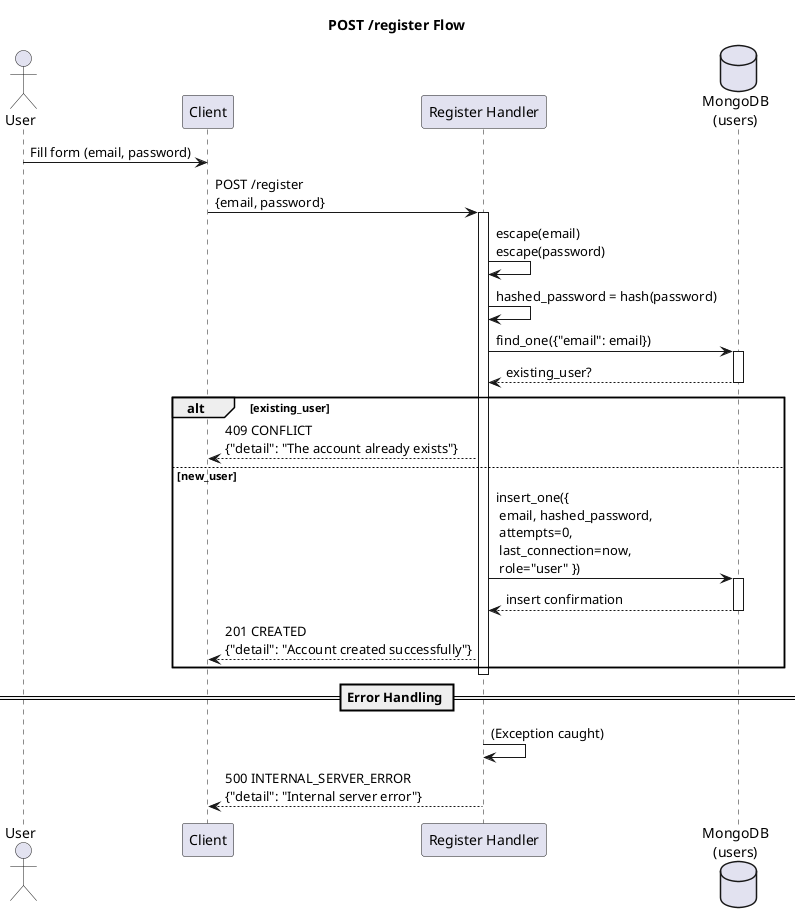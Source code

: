 @startuml register_flow
title POST /register Flow

actor User
participant "Client" as Client
participant "Register Handler" as Handler
database "MongoDB\n(users)" as DB

User -> Client: Fill form (email, password)
Client -> Handler: POST /register\n{email, password}
activate Handler

Handler -> Handler: escape(email)\nescape(password)
Handler -> Handler: hashed_password = hash(password)

Handler -> DB: find_one({"email": email})
activate DB
DB --> Handler: existing_user?
deactivate DB

alt existing_user
    Handler --> Client: 409 CONFLICT\n{"detail": "The account already exists"}
else new_user
    Handler -> DB: insert_one({\n email, hashed_password,\n attempts=0,\n last_connection=now,\n role="user" })
    activate DB
    DB --> Handler: insert confirmation
    deactivate DB

    Handler --> Client: 201 CREATED\n{"detail": "Account created successfully"}
end

deactivate Handler

== Error Handling ==
Handler -> Handler: (Exception caught)
Handler --> Client: 500 INTERNAL_SERVER_ERROR\n{"detail": "Internal server error"}

@enduml
